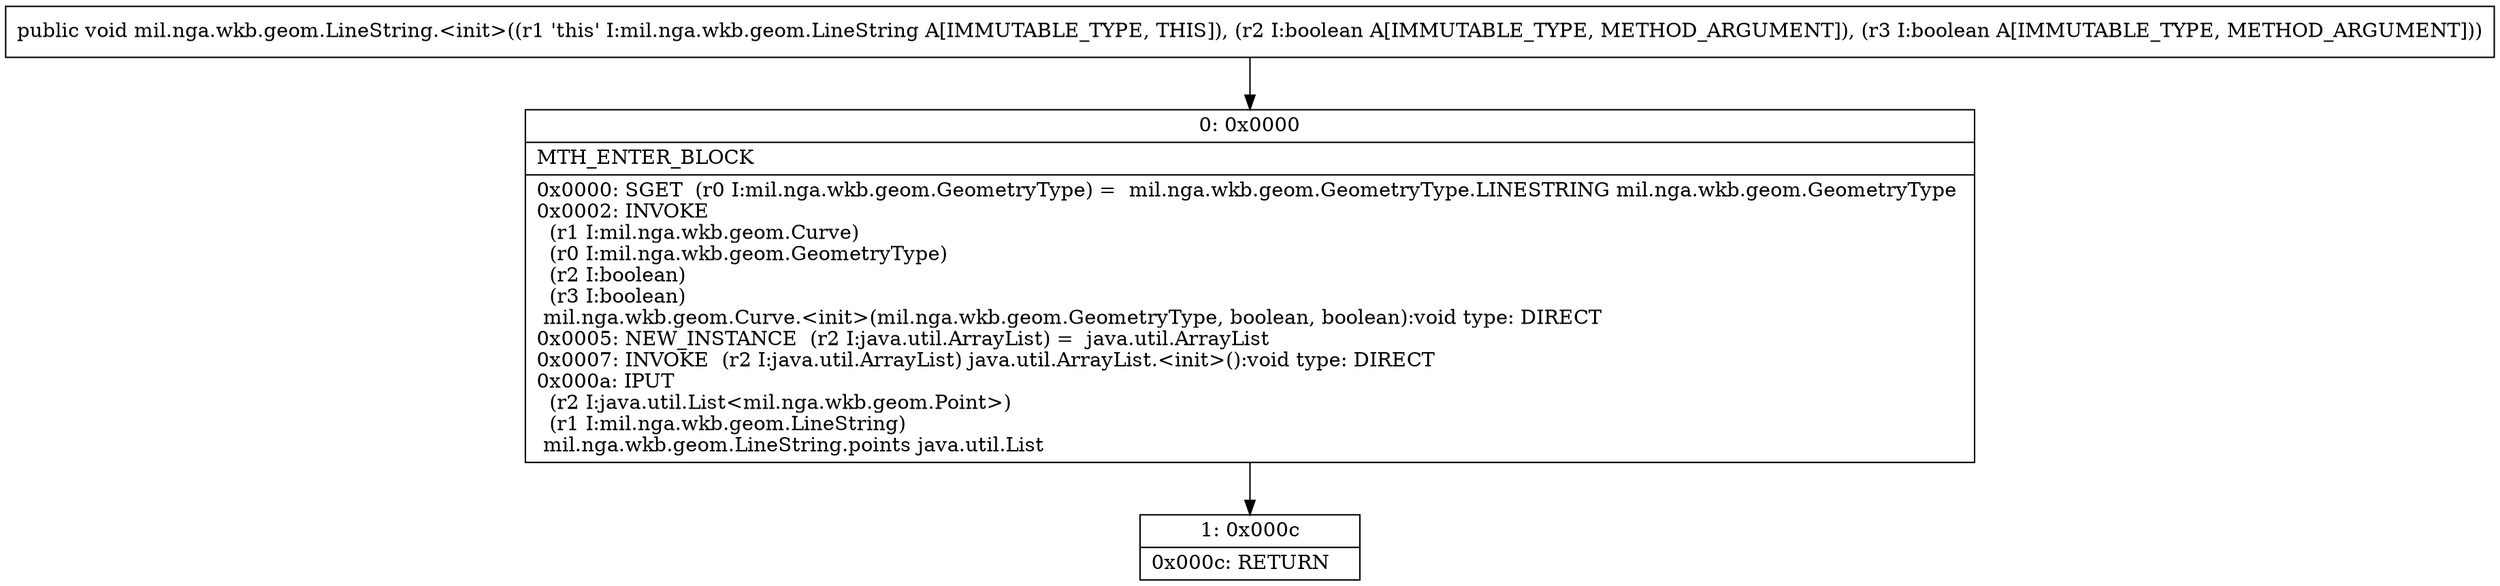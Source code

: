 digraph "CFG formil.nga.wkb.geom.LineString.\<init\>(ZZ)V" {
Node_0 [shape=record,label="{0\:\ 0x0000|MTH_ENTER_BLOCK\l|0x0000: SGET  (r0 I:mil.nga.wkb.geom.GeometryType) =  mil.nga.wkb.geom.GeometryType.LINESTRING mil.nga.wkb.geom.GeometryType \l0x0002: INVOKE  \l  (r1 I:mil.nga.wkb.geom.Curve)\l  (r0 I:mil.nga.wkb.geom.GeometryType)\l  (r2 I:boolean)\l  (r3 I:boolean)\l mil.nga.wkb.geom.Curve.\<init\>(mil.nga.wkb.geom.GeometryType, boolean, boolean):void type: DIRECT \l0x0005: NEW_INSTANCE  (r2 I:java.util.ArrayList) =  java.util.ArrayList \l0x0007: INVOKE  (r2 I:java.util.ArrayList) java.util.ArrayList.\<init\>():void type: DIRECT \l0x000a: IPUT  \l  (r2 I:java.util.List\<mil.nga.wkb.geom.Point\>)\l  (r1 I:mil.nga.wkb.geom.LineString)\l mil.nga.wkb.geom.LineString.points java.util.List \l}"];
Node_1 [shape=record,label="{1\:\ 0x000c|0x000c: RETURN   \l}"];
MethodNode[shape=record,label="{public void mil.nga.wkb.geom.LineString.\<init\>((r1 'this' I:mil.nga.wkb.geom.LineString A[IMMUTABLE_TYPE, THIS]), (r2 I:boolean A[IMMUTABLE_TYPE, METHOD_ARGUMENT]), (r3 I:boolean A[IMMUTABLE_TYPE, METHOD_ARGUMENT])) }"];
MethodNode -> Node_0;
Node_0 -> Node_1;
}

